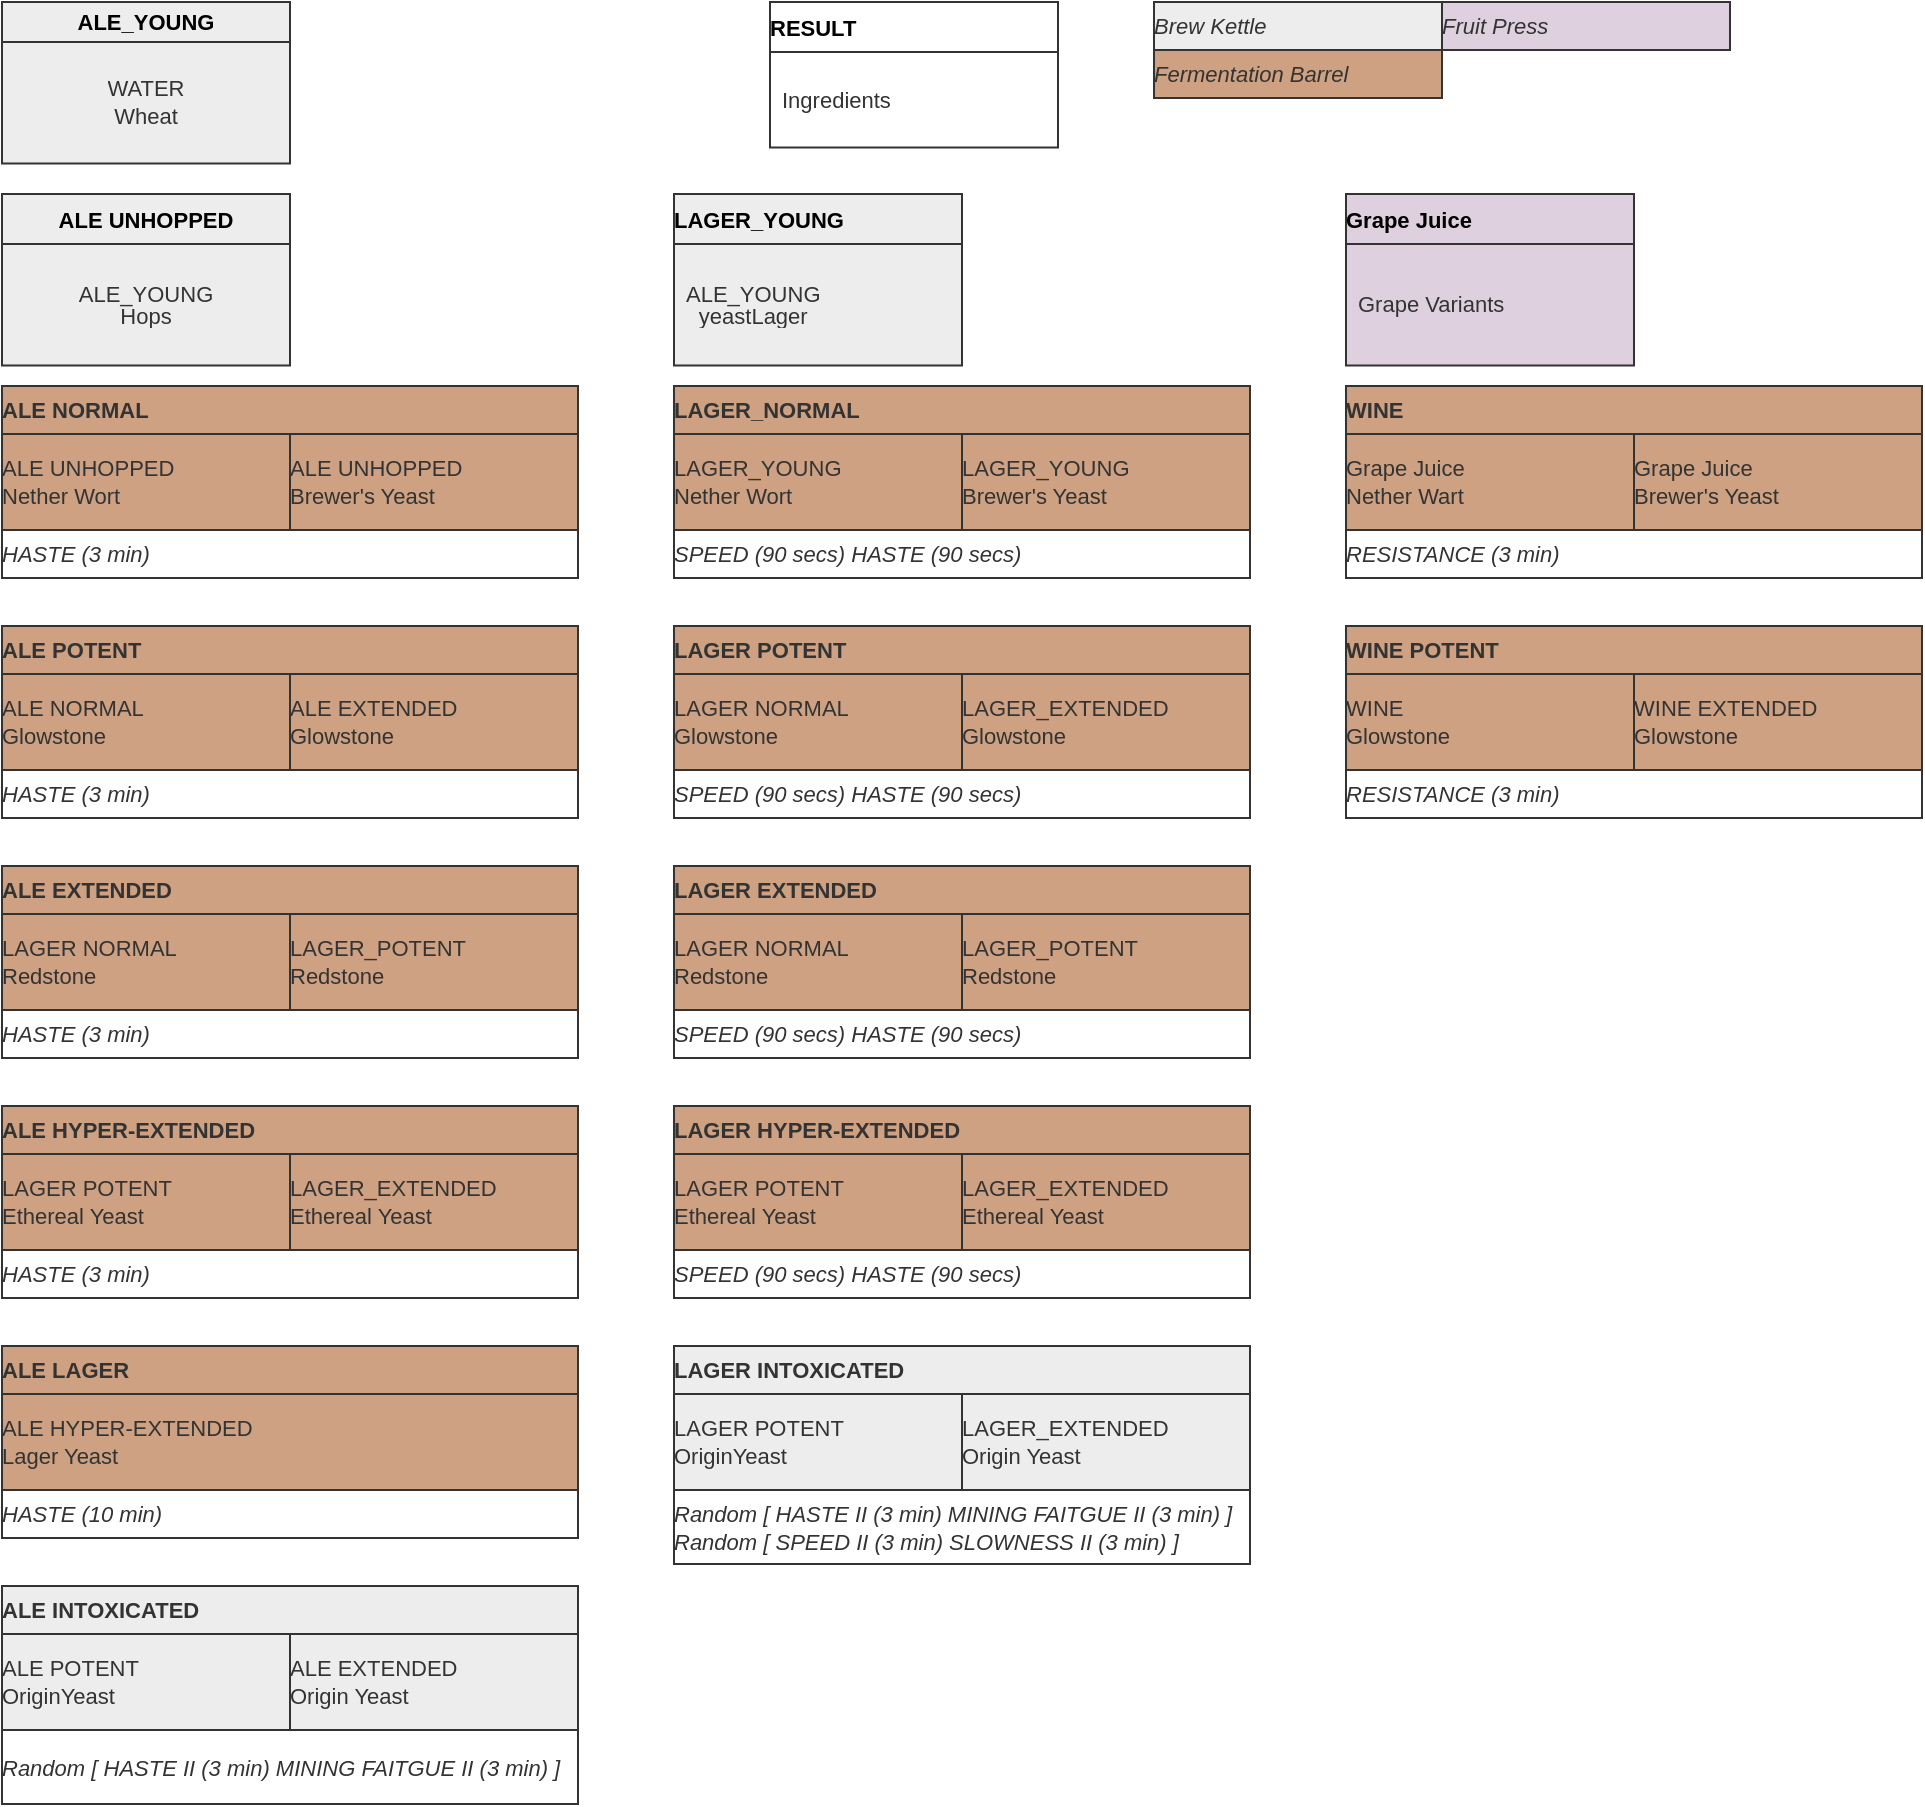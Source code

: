 <mxfile version="13.9.8" type="device"><diagram id="C16s7nJSX5kV8bIg8ivm" name="Page-1"><mxGraphModel dx="1662" dy="772" grid="1" gridSize="10" guides="1" tooltips="1" connect="1" arrows="1" fold="1" page="1" pageScale="1" pageWidth="850" pageHeight="1100" math="0" shadow="0"><root><mxCell id="0"/><mxCell id="1" parent="0"/><mxCell id="jQ4YSe35pEtaluVIy4wd-1" value="LAGER_YOUNG" style="html=1;overflow=block;whiteSpace=wrap;swimlane;childLayout=stackLayout;horizontal=1;horizontalStack=0;resizeParent=1;resizeParentMax=0;resizeLast=0;collapsible=0;marginBottom=0;swimlaneFillColor=#e5e5e5;startSize=25;whiteSpace=wrap;fontSize=11;fontStyle=1;whiteSpace=wrap;align=left;spacing=0;strokeColor=#333333;strokeOpacity=100;fillOpacity=70;fillColor=#e5e5e5;" vertex="1" zOrder="158.667" parent="1"><mxGeometry x="376" y="136" width="144" height="85.8" as="geometry"/></mxCell><mxCell id="jQ4YSe35pEtaluVIy4wd-2" value="&lt;div style=&quot;display: flex; justify-content: center; text-align: center; align-items: baseline; font-size: 0; line-height: 1;&quot;&gt;&lt;span&gt;&lt;span style=&quot;font-size:11px;color:#333333;&quot;&gt;ALE_YOUNG&#10;&lt;/span&gt;&lt;/span&gt;&lt;/div&gt;&lt;div style=&quot;display: flex; justify-content: center; text-align: center; align-items: baseline; font-size: 0; line-height: 1;&quot;&gt;&lt;span&gt;&lt;span style=&quot;font-size:11px;color:#333333;&quot;&gt;yeastLager&lt;/span&gt;&lt;/span&gt;&lt;/div&gt;" style="part=1;html=1;resizeHeight=0;strokeColor=none;fillColor=none;align=left;verticalAlign=middle;spacingLeft=4;spacingRight=4;overflow=hidden;rotatable=0;points=[[0,0.5],[1,0.5]];portConstraint=eastwest;swimlaneFillColor=#e5e5e5;strokeOpacity=100;fillOpacity=70;fontSize=11;fontColor=#333333;" vertex="1" parent="jQ4YSe35pEtaluVIy4wd-1"><mxGeometry y="25" width="144" height="60.8" as="geometry"/></mxCell><mxCell id="jQ4YSe35pEtaluVIy4wd-3" value="LAGER_NORMAL" style="html=1;overflow=block;whiteSpace=wrap;whiteSpace=wrap;fontSize=11;fontColor=#333333;fontStyle=1;align=center;whiteSpace=wrap;align=left;spacing=0;strokeColor=#333333;strokeOpacity=100;fillOpacity=70;fillColor=#b8794c;" vertex="1" zOrder="160.667" parent="1"><mxGeometry x="376" y="232" width="288" height="24" as="geometry"/></mxCell><mxCell id="jQ4YSe35pEtaluVIy4wd-4" value="LAGER_YOUNG&#10;Nether Wort" style="html=1;overflow=block;whiteSpace=wrap;whiteSpace=wrap;fontSize=11;fontColor=#333333;align=center;whiteSpace=wrap;align=left;spacing=0;strokeColor=#333333;strokeOpacity=100;fillOpacity=70;fillColor=#b8794c;" vertex="1" zOrder="161.667" parent="1"><mxGeometry x="376" y="256" width="144" height="48" as="geometry"/></mxCell><mxCell id="jQ4YSe35pEtaluVIy4wd-5" value="LAGER_YOUNG&#10;Brewer's Yeast" style="html=1;overflow=block;whiteSpace=wrap;whiteSpace=wrap;fontSize=11;fontColor=#333333;align=center;whiteSpace=wrap;align=left;spacing=0;strokeColor=#333333;strokeOpacity=100;fillOpacity=70;fillColor=#b8794c;" vertex="1" zOrder="162.667" parent="1"><mxGeometry x="520" y="256" width="144" height="48" as="geometry"/></mxCell><mxCell id="jQ4YSe35pEtaluVIy4wd-6" value="LAGER POTENT" style="html=1;overflow=block;whiteSpace=wrap;whiteSpace=wrap;fontSize=11;fontColor=#333333;fontStyle=1;align=center;whiteSpace=wrap;align=left;spacing=0;strokeColor=#333333;strokeOpacity=100;fillOpacity=70;fillColor=#b8794c;" vertex="1" zOrder="163.667" parent="1"><mxGeometry x="376" y="352" width="288" height="24" as="geometry"/></mxCell><mxCell id="jQ4YSe35pEtaluVIy4wd-7" value="LAGER NORMAL&#10;Glowstone" style="html=1;overflow=block;whiteSpace=wrap;whiteSpace=wrap;fontSize=11;fontColor=#333333;align=center;whiteSpace=wrap;align=left;spacing=0;strokeColor=#333333;strokeOpacity=100;fillOpacity=70;fillColor=#b8794c;" vertex="1" zOrder="164.667" parent="1"><mxGeometry x="376" y="376" width="144" height="48" as="geometry"/></mxCell><mxCell id="jQ4YSe35pEtaluVIy4wd-8" value="LAGER_EXTENDED&#10;Glowstone" style="html=1;overflow=block;whiteSpace=wrap;whiteSpace=wrap;fontSize=11;fontColor=#333333;align=center;whiteSpace=wrap;align=left;spacing=0;strokeColor=#333333;strokeOpacity=100;fillOpacity=70;fillColor=#b8794c;" vertex="1" zOrder="165.667" parent="1"><mxGeometry x="520" y="376" width="144" height="48" as="geometry"/></mxCell><mxCell id="jQ4YSe35pEtaluVIy4wd-9" value="LAGER EXTENDED" style="html=1;overflow=block;whiteSpace=wrap;whiteSpace=wrap;fontSize=11;fontColor=#333333;fontStyle=1;align=center;whiteSpace=wrap;align=left;spacing=0;strokeColor=#333333;strokeOpacity=100;fillOpacity=70;fillColor=#b8794c;" vertex="1" zOrder="166.667" parent="1"><mxGeometry x="376" y="472" width="288" height="24" as="geometry"/></mxCell><mxCell id="jQ4YSe35pEtaluVIy4wd-10" value="LAGER NORMAL&#10;Redstone" style="html=1;overflow=block;whiteSpace=wrap;whiteSpace=wrap;fontSize=11;fontColor=#333333;align=center;whiteSpace=wrap;align=left;spacing=0;strokeColor=#333333;strokeOpacity=100;fillOpacity=70;fillColor=#b8794c;" vertex="1" zOrder="167.667" parent="1"><mxGeometry x="376" y="496" width="144" height="48" as="geometry"/></mxCell><mxCell id="jQ4YSe35pEtaluVIy4wd-11" value="LAGER_POTENT&#10;Redstone" style="html=1;overflow=block;whiteSpace=wrap;whiteSpace=wrap;fontSize=11;fontColor=#333333;align=center;whiteSpace=wrap;align=left;spacing=0;strokeColor=#333333;strokeOpacity=100;fillOpacity=70;fillColor=#b8794c;" vertex="1" zOrder="168.667" parent="1"><mxGeometry x="520" y="496" width="144" height="48" as="geometry"/></mxCell><mxCell id="jQ4YSe35pEtaluVIy4wd-12" value="LAGER HYPER-EXTENDED" style="html=1;overflow=block;whiteSpace=wrap;whiteSpace=wrap;fontSize=11;fontColor=#333333;fontStyle=1;align=center;whiteSpace=wrap;align=left;spacing=0;strokeColor=#333333;strokeOpacity=100;fillOpacity=70;fillColor=#b8794c;" vertex="1" zOrder="169.667" parent="1"><mxGeometry x="376" y="592" width="288" height="24" as="geometry"/></mxCell><mxCell id="jQ4YSe35pEtaluVIy4wd-13" value="LAGER POTENT&#10;Ethereal Yeast" style="html=1;overflow=block;whiteSpace=wrap;whiteSpace=wrap;fontSize=11;fontColor=#333333;align=center;whiteSpace=wrap;align=left;spacing=0;strokeColor=#333333;strokeOpacity=100;fillOpacity=70;fillColor=#b8794c;" vertex="1" zOrder="170.667" parent="1"><mxGeometry x="376" y="616" width="144" height="48" as="geometry"/></mxCell><mxCell id="jQ4YSe35pEtaluVIy4wd-14" value="LAGER_EXTENDED&#10;Ethereal Yeast" style="html=1;overflow=block;whiteSpace=wrap;whiteSpace=wrap;fontSize=11;fontColor=#333333;align=center;whiteSpace=wrap;align=left;spacing=0;strokeColor=#333333;strokeOpacity=100;fillOpacity=70;fillColor=#b8794c;" vertex="1" zOrder="171.667" parent="1"><mxGeometry x="520" y="616" width="144" height="48" as="geometry"/></mxCell><mxCell id="jQ4YSe35pEtaluVIy4wd-15" value="LAGER INTOXICATED" style="html=1;overflow=block;whiteSpace=wrap;whiteSpace=wrap;fontSize=11;fontColor=#333333;fontStyle=1;align=center;whiteSpace=wrap;align=left;spacing=0;strokeColor=#333333;strokeOpacity=100;fillOpacity=70;fillColor=#e5e5e5;" vertex="1" zOrder="172.667" parent="1"><mxGeometry x="376" y="712" width="288" height="24" as="geometry"/></mxCell><mxCell id="jQ4YSe35pEtaluVIy4wd-16" value="LAGER POTENT&#10;OriginYeast" style="html=1;overflow=block;whiteSpace=wrap;whiteSpace=wrap;fontSize=11;fontColor=#333333;align=center;whiteSpace=wrap;align=left;spacing=0;strokeColor=#333333;strokeOpacity=100;fillOpacity=70;fillColor=#e5e5e5;" vertex="1" zOrder="173.667" parent="1"><mxGeometry x="376" y="736" width="144" height="48" as="geometry"/></mxCell><mxCell id="jQ4YSe35pEtaluVIy4wd-17" value="LAGER_EXTENDED&#10;Origin Yeast" style="html=1;overflow=block;whiteSpace=wrap;whiteSpace=wrap;fontSize=11;fontColor=#333333;align=center;whiteSpace=wrap;align=left;spacing=0;strokeColor=#333333;strokeOpacity=100;fillOpacity=70;fillColor=#e5e5e5;" vertex="1" zOrder="174.667" parent="1"><mxGeometry x="520" y="736" width="144" height="48" as="geometry"/></mxCell><mxCell id="jQ4YSe35pEtaluVIy4wd-18" value="RESULT" style="html=1;overflow=block;whiteSpace=wrap;swimlane;childLayout=stackLayout;horizontal=1;horizontalStack=0;resizeParent=1;resizeParentMax=0;resizeLast=0;collapsible=0;marginBottom=0;swimlaneFillColor=#ffffff;startSize=25;whiteSpace=wrap;fontSize=11;fontStyle=1;whiteSpace=wrap;align=left;spacing=0;strokeColor=#333333;strokeOpacity=100;fillOpacity=70;fillColor=#ffffff;" vertex="1" zOrder="175.667" parent="1"><mxGeometry x="424" y="40" width="144" height="72.8" as="geometry"/></mxCell><mxCell id="jQ4YSe35pEtaluVIy4wd-19" value="Ingredients" style="part=1;html=1;resizeHeight=0;strokeColor=none;fillColor=none;align=left;verticalAlign=middle;spacingLeft=4;spacingRight=4;overflow=hidden;rotatable=0;points=[[0,0.5],[1,0.5]];portConstraint=eastwest;swimlaneFillColor=#ffffff;strokeOpacity=100;fillOpacity=70;fontSize=11;fontColor=#333333;" vertex="1" parent="jQ4YSe35pEtaluVIy4wd-18"><mxGeometry y="25" width="144" height="47.8" as="geometry"/></mxCell><mxCell id="jQ4YSe35pEtaluVIy4wd-20" value="Brew Kettle" style="html=1;overflow=block;whiteSpace=wrap;whiteSpace=wrap;fontSize=11;fontColor=#333333;fontStyle=2;align=center;whiteSpace=wrap;align=left;spacing=0;strokeColor=#333333;strokeOpacity=100;fillOpacity=70;fillColor=#e5e5e5;" vertex="1" zOrder="176.667" parent="1"><mxGeometry x="616" y="40" width="144" height="24" as="geometry"/></mxCell><mxCell id="jQ4YSe35pEtaluVIy4wd-21" value="Fermentation Barrel" style="html=1;overflow=block;whiteSpace=wrap;whiteSpace=wrap;fontSize=11;fontColor=#333333;fontStyle=2;align=center;whiteSpace=wrap;align=left;spacing=0;strokeColor=#333333;strokeOpacity=100;fillOpacity=70;fillColor=#b8794c;" vertex="1" zOrder="177.667" parent="1"><mxGeometry x="616" y="64" width="144" height="24" as="geometry"/></mxCell><mxCell id="jQ4YSe35pEtaluVIy4wd-22" value="ALE_YOUNG" style="html=1;overflow=block;whiteSpace=wrap;swimlane;childLayout=stackLayout;horizontal=1;horizontalStack=0;resizeParent=1;resizeParentMax=0;resizeLast=0;collapsible=0;marginBottom=0;swimlaneFillColor=#e5e5e5;startSize=20;whiteSpace=wrap;fontSize=11;fontStyle=1;whiteSpace=wrap;align=center;spacing=0;strokeColor=#333333;strokeOpacity=100;fillOpacity=70;fillColor=#e5e5e5;" vertex="1" zOrder="178.667" parent="1"><mxGeometry x="40" y="40" width="144" height="80.8" as="geometry"/></mxCell><mxCell id="jQ4YSe35pEtaluVIy4wd-23" value="WATER&lt;br&gt;Wheat" style="part=1;html=1;resizeHeight=0;strokeColor=none;fillColor=none;align=center;verticalAlign=middle;spacingLeft=4;spacingRight=4;overflow=hidden;rotatable=0;points=[[0,0.5],[1,0.5]];portConstraint=eastwest;swimlaneFillColor=#e5e5e5;strokeOpacity=100;fillOpacity=70;fontSize=11;fontColor=#333333;" vertex="1" parent="jQ4YSe35pEtaluVIy4wd-22"><mxGeometry y="20" width="144" height="60.8" as="geometry"/></mxCell><mxCell id="jQ4YSe35pEtaluVIy4wd-24" value="ALE UNHOPPED" style="html=1;overflow=block;whiteSpace=wrap;swimlane;childLayout=stackLayout;horizontal=1;horizontalStack=0;resizeParent=1;resizeParentMax=0;resizeLast=0;collapsible=0;marginBottom=0;swimlaneFillColor=#e5e5e5;startSize=25;whiteSpace=wrap;fontSize=11;fontStyle=1;whiteSpace=wrap;align=center;spacing=0;strokeColor=#333333;strokeOpacity=100;fillOpacity=70;fillColor=#e5e5e5;" vertex="1" zOrder="179.667" parent="1"><mxGeometry x="40" y="136" width="144" height="85.8" as="geometry"/></mxCell><mxCell id="jQ4YSe35pEtaluVIy4wd-25" value="&lt;div style=&quot;display: flex ; justify-content: center ; align-items: baseline ; font-size: 0px ; line-height: 1&quot;&gt;&lt;span&gt;&lt;span style=&quot;font-size: 11px ; color: #333333&quot;&gt;ALE_YOUNG&lt;br&gt;&lt;/span&gt;&lt;/span&gt;&lt;/div&gt;&lt;div style=&quot;display: flex ; justify-content: center ; align-items: baseline ; font-size: 0px ; line-height: 1&quot;&gt;&lt;span&gt;&lt;span style=&quot;font-size: 11px ; color: #333333&quot;&gt;Hops&lt;/span&gt;&lt;/span&gt;&lt;/div&gt;" style="part=1;html=1;resizeHeight=0;strokeColor=none;fillColor=none;align=center;verticalAlign=middle;spacingLeft=4;spacingRight=4;overflow=hidden;rotatable=0;points=[[0,0.5],[1,0.5]];portConstraint=eastwest;swimlaneFillColor=#e5e5e5;strokeOpacity=100;fillOpacity=70;fontSize=11;fontColor=#333333;" vertex="1" parent="jQ4YSe35pEtaluVIy4wd-24"><mxGeometry y="25" width="144" height="60.8" as="geometry"/></mxCell><mxCell id="jQ4YSe35pEtaluVIy4wd-26" value="ALE NORMAL" style="html=1;overflow=block;whiteSpace=wrap;whiteSpace=wrap;fontSize=11;fontColor=#333333;fontStyle=1;align=center;whiteSpace=wrap;align=left;spacing=0;strokeColor=#333333;strokeOpacity=100;fillOpacity=70;fillColor=#b8794c;" vertex="1" zOrder="180.667" parent="1"><mxGeometry x="40" y="232" width="288" height="24" as="geometry"/></mxCell><mxCell id="jQ4YSe35pEtaluVIy4wd-27" value="ALE UNHOPPED&#10;Nether Wort" style="html=1;overflow=block;whiteSpace=wrap;whiteSpace=wrap;fontSize=11;fontColor=#333333;align=center;whiteSpace=wrap;align=left;spacing=0;strokeColor=#333333;strokeOpacity=100;fillOpacity=70;fillColor=#b8794c;" vertex="1" zOrder="181.667" parent="1"><mxGeometry x="40" y="256" width="144" height="48" as="geometry"/></mxCell><mxCell id="jQ4YSe35pEtaluVIy4wd-28" value="ALE UNHOPPED&#10;Brewer's Yeast" style="html=1;overflow=block;whiteSpace=wrap;whiteSpace=wrap;fontSize=11;fontColor=#333333;align=center;whiteSpace=wrap;align=left;spacing=0;strokeColor=#333333;strokeOpacity=100;fillOpacity=70;fillColor=#b8794c;" vertex="1" zOrder="182.667" parent="1"><mxGeometry x="184" y="256" width="144" height="48" as="geometry"/></mxCell><mxCell id="jQ4YSe35pEtaluVIy4wd-29" value="ALE POTENT" style="html=1;overflow=block;whiteSpace=wrap;whiteSpace=wrap;fontSize=11;fontColor=#333333;fontStyle=1;align=center;whiteSpace=wrap;align=left;spacing=0;strokeColor=#333333;strokeOpacity=100;fillOpacity=70;fillColor=#b8794c;" vertex="1" zOrder="183.667" parent="1"><mxGeometry x="40" y="352" width="288" height="24" as="geometry"/></mxCell><mxCell id="jQ4YSe35pEtaluVIy4wd-30" value="ALE NORMAL&#10;Glowstone" style="html=1;overflow=block;whiteSpace=wrap;whiteSpace=wrap;fontSize=11;fontColor=#333333;align=center;whiteSpace=wrap;align=left;spacing=0;strokeColor=#333333;strokeOpacity=100;fillOpacity=70;fillColor=#b8794c;" vertex="1" zOrder="184.667" parent="1"><mxGeometry x="40" y="376" width="144" height="48" as="geometry"/></mxCell><mxCell id="jQ4YSe35pEtaluVIy4wd-31" value="ALE EXTENDED&#10;Glowstone" style="html=1;overflow=block;whiteSpace=wrap;whiteSpace=wrap;fontSize=11;fontColor=#333333;align=center;whiteSpace=wrap;align=left;spacing=0;strokeColor=#333333;strokeOpacity=100;fillOpacity=70;fillColor=#b8794c;" vertex="1" zOrder="185.667" parent="1"><mxGeometry x="184" y="376" width="144" height="48" as="geometry"/></mxCell><mxCell id="jQ4YSe35pEtaluVIy4wd-32" value="ALE EXTENDED" style="html=1;overflow=block;whiteSpace=wrap;whiteSpace=wrap;fontSize=11;fontColor=#333333;fontStyle=1;align=center;whiteSpace=wrap;align=left;spacing=0;strokeColor=#333333;strokeOpacity=100;fillOpacity=70;fillColor=#b8794c;" vertex="1" zOrder="186.667" parent="1"><mxGeometry x="40" y="472" width="288" height="24" as="geometry"/></mxCell><mxCell id="jQ4YSe35pEtaluVIy4wd-33" value="LAGER NORMAL&#10;Redstone" style="html=1;overflow=block;whiteSpace=wrap;whiteSpace=wrap;fontSize=11;fontColor=#333333;align=center;whiteSpace=wrap;align=left;spacing=0;strokeColor=#333333;strokeOpacity=100;fillOpacity=70;fillColor=#b8794c;" vertex="1" zOrder="187.667" parent="1"><mxGeometry x="40" y="496" width="144" height="48" as="geometry"/></mxCell><mxCell id="jQ4YSe35pEtaluVIy4wd-34" value="LAGER_POTENT&#10;Redstone" style="html=1;overflow=block;whiteSpace=wrap;whiteSpace=wrap;fontSize=11;fontColor=#333333;align=center;whiteSpace=wrap;align=left;spacing=0;strokeColor=#333333;strokeOpacity=100;fillOpacity=70;fillColor=#b8794c;" vertex="1" zOrder="188.667" parent="1"><mxGeometry x="184" y="496" width="144" height="48" as="geometry"/></mxCell><mxCell id="jQ4YSe35pEtaluVIy4wd-35" value="ALE HYPER-EXTENDED" style="html=1;overflow=block;whiteSpace=wrap;whiteSpace=wrap;fontSize=11;fontColor=#333333;fontStyle=1;align=center;whiteSpace=wrap;align=left;spacing=0;strokeColor=#333333;strokeOpacity=100;fillOpacity=70;fillColor=#b8794c;" vertex="1" zOrder="189.667" parent="1"><mxGeometry x="40" y="592" width="288" height="24" as="geometry"/></mxCell><mxCell id="jQ4YSe35pEtaluVIy4wd-36" value="LAGER POTENT&#10;Ethereal Yeast" style="html=1;overflow=block;whiteSpace=wrap;whiteSpace=wrap;fontSize=11;fontColor=#333333;align=center;whiteSpace=wrap;align=left;spacing=0;strokeColor=#333333;strokeOpacity=100;fillOpacity=70;fillColor=#b8794c;" vertex="1" zOrder="190.667" parent="1"><mxGeometry x="40" y="616" width="144" height="48" as="geometry"/></mxCell><mxCell id="jQ4YSe35pEtaluVIy4wd-37" value="LAGER_EXTENDED&#10;Ethereal Yeast" style="html=1;overflow=block;whiteSpace=wrap;whiteSpace=wrap;fontSize=11;fontColor=#333333;align=center;whiteSpace=wrap;align=left;spacing=0;strokeColor=#333333;strokeOpacity=100;fillOpacity=70;fillColor=#b8794c;" vertex="1" zOrder="191.667" parent="1"><mxGeometry x="184" y="616" width="144" height="48" as="geometry"/></mxCell><mxCell id="jQ4YSe35pEtaluVIy4wd-38" value="SPEED (90 secs) HASTE (90 secs)" style="html=1;overflow=block;whiteSpace=wrap;whiteSpace=wrap;fontSize=11;fontColor=#333333;fontStyle=2;align=center;whiteSpace=wrap;align=left;spacing=0;strokeColor=#333333;strokeOpacity=100;fillOpacity=70;fillColor=#ffffff;" vertex="1" zOrder="192.667" parent="1"><mxGeometry x="376" y="304" width="288" height="24" as="geometry"/></mxCell><mxCell id="jQ4YSe35pEtaluVIy4wd-39" value="SPEED (90 secs) HASTE (90 secs)" style="html=1;overflow=block;whiteSpace=wrap;whiteSpace=wrap;fontSize=11;fontColor=#333333;fontStyle=2;align=center;whiteSpace=wrap;align=left;spacing=0;strokeColor=#333333;strokeOpacity=100;fillOpacity=70;fillColor=#ffffff;" vertex="1" zOrder="193.667" parent="1"><mxGeometry x="376" y="424" width="288" height="24" as="geometry"/></mxCell><mxCell id="jQ4YSe35pEtaluVIy4wd-40" value="SPEED (90 secs) HASTE (90 secs)" style="html=1;overflow=block;whiteSpace=wrap;whiteSpace=wrap;fontSize=11;fontColor=#333333;fontStyle=2;align=center;whiteSpace=wrap;align=left;spacing=0;strokeColor=#333333;strokeOpacity=100;fillOpacity=70;fillColor=#ffffff;" vertex="1" zOrder="194.667" parent="1"><mxGeometry x="376" y="544" width="288" height="24" as="geometry"/></mxCell><mxCell id="jQ4YSe35pEtaluVIy4wd-41" value="SPEED (90 secs) HASTE (90 secs)" style="html=1;overflow=block;whiteSpace=wrap;whiteSpace=wrap;fontSize=11;fontColor=#333333;fontStyle=2;align=center;whiteSpace=wrap;align=left;spacing=0;strokeColor=#333333;strokeOpacity=100;fillOpacity=70;fillColor=#ffffff;" vertex="1" zOrder="195.667" parent="1"><mxGeometry x="376" y="664" width="288" height="24" as="geometry"/></mxCell><mxCell id="jQ4YSe35pEtaluVIy4wd-42" value="Random [ HASTE II (3 min) MINING FAITGUE II (3 min) ]&#10;Random [ SPEED II (3 min) SLOWNESS II (3 min) ]" style="html=1;overflow=block;whiteSpace=wrap;whiteSpace=wrap;fontSize=11;fontColor=#333333;fontStyle=2;align=center;whiteSpace=wrap;align=left;spacing=0;strokeColor=#333333;strokeOpacity=100;fillOpacity=70;fillColor=#ffffff;" vertex="1" zOrder="196.667" parent="1"><mxGeometry x="376" y="784" width="288" height="37" as="geometry"/></mxCell><mxCell id="jQ4YSe35pEtaluVIy4wd-43" value="HASTE (3 min)" style="html=1;overflow=block;whiteSpace=wrap;whiteSpace=wrap;fontSize=11;fontColor=#333333;fontStyle=2;align=center;whiteSpace=wrap;align=left;spacing=0;strokeColor=#333333;strokeOpacity=100;fillOpacity=70;fillColor=#ffffff;" vertex="1" zOrder="197.667" parent="1"><mxGeometry x="40" y="304" width="288" height="24" as="geometry"/></mxCell><mxCell id="jQ4YSe35pEtaluVIy4wd-44" value="HASTE (3 min)" style="html=1;overflow=block;whiteSpace=wrap;whiteSpace=wrap;fontSize=11;fontColor=#333333;fontStyle=2;align=center;whiteSpace=wrap;align=left;spacing=0;strokeColor=#333333;strokeOpacity=100;fillOpacity=70;fillColor=#ffffff;" vertex="1" zOrder="198.667" parent="1"><mxGeometry x="40" y="424" width="288" height="24" as="geometry"/></mxCell><mxCell id="jQ4YSe35pEtaluVIy4wd-45" value="HASTE (3 min)" style="html=1;overflow=block;whiteSpace=wrap;whiteSpace=wrap;fontSize=11;fontColor=#333333;fontStyle=2;align=center;whiteSpace=wrap;align=left;spacing=0;strokeColor=#333333;strokeOpacity=100;fillOpacity=70;fillColor=#ffffff;" vertex="1" zOrder="199.667" parent="1"><mxGeometry x="40" y="544" width="288" height="24" as="geometry"/></mxCell><mxCell id="jQ4YSe35pEtaluVIy4wd-46" value="HASTE (3 min)" style="html=1;overflow=block;whiteSpace=wrap;whiteSpace=wrap;fontSize=11;fontColor=#333333;fontStyle=2;align=center;whiteSpace=wrap;align=left;spacing=0;strokeColor=#333333;strokeOpacity=100;fillOpacity=70;fillColor=#ffffff;" vertex="1" zOrder="200.667" parent="1"><mxGeometry x="40" y="664" width="288" height="24" as="geometry"/></mxCell><mxCell id="jQ4YSe35pEtaluVIy4wd-47" value="ALE LAGER" style="html=1;overflow=block;whiteSpace=wrap;whiteSpace=wrap;fontSize=11;fontColor=#333333;fontStyle=1;align=center;whiteSpace=wrap;align=left;spacing=0;strokeColor=#333333;strokeOpacity=100;fillOpacity=70;fillColor=#b8794c;" vertex="1" zOrder="201.667" parent="1"><mxGeometry x="40" y="712" width="288" height="24" as="geometry"/></mxCell><mxCell id="jQ4YSe35pEtaluVIy4wd-48" value="ALE HYPER-EXTENDED&#10;Lager Yeast" style="html=1;overflow=block;whiteSpace=wrap;whiteSpace=wrap;fontSize=11;fontColor=#333333;align=center;whiteSpace=wrap;align=left;spacing=0;strokeColor=#333333;strokeOpacity=100;fillOpacity=70;fillColor=#b8794c;" vertex="1" zOrder="202.667" parent="1"><mxGeometry x="40" y="736" width="288" height="48" as="geometry"/></mxCell><mxCell id="jQ4YSe35pEtaluVIy4wd-49" value="HASTE (10 min)" style="html=1;overflow=block;whiteSpace=wrap;whiteSpace=wrap;fontSize=11;fontColor=#333333;fontStyle=2;align=center;whiteSpace=wrap;align=left;spacing=0;strokeColor=#333333;strokeOpacity=100;fillOpacity=70;fillColor=#ffffff;" vertex="1" zOrder="212.667" parent="1"><mxGeometry x="40" y="784" width="288" height="24" as="geometry"/></mxCell><mxCell id="jQ4YSe35pEtaluVIy4wd-50" value="ALE INTOXICATED" style="html=1;overflow=block;whiteSpace=wrap;whiteSpace=wrap;fontSize=11;fontColor=#333333;fontStyle=1;align=center;whiteSpace=wrap;align=left;spacing=0;strokeColor=#333333;strokeOpacity=100;fillOpacity=70;fillColor=#e5e5e5;" vertex="1" zOrder="213.667" parent="1"><mxGeometry x="40" y="832" width="288" height="24" as="geometry"/></mxCell><mxCell id="jQ4YSe35pEtaluVIy4wd-51" value="ALE POTENT&#10;OriginYeast" style="html=1;overflow=block;whiteSpace=wrap;whiteSpace=wrap;fontSize=11;fontColor=#333333;align=center;whiteSpace=wrap;align=left;spacing=0;strokeColor=#333333;strokeOpacity=100;fillOpacity=70;fillColor=#e5e5e5;" vertex="1" zOrder="214.667" parent="1"><mxGeometry x="40" y="856" width="144" height="48" as="geometry"/></mxCell><mxCell id="jQ4YSe35pEtaluVIy4wd-52" value="ALE EXTENDED&#10;Origin Yeast" style="html=1;overflow=block;whiteSpace=wrap;whiteSpace=wrap;fontSize=11;fontColor=#333333;align=center;whiteSpace=wrap;align=left;spacing=0;strokeColor=#333333;strokeOpacity=100;fillOpacity=70;fillColor=#e5e5e5;" vertex="1" zOrder="215.667" parent="1"><mxGeometry x="184" y="856" width="144" height="48" as="geometry"/></mxCell><mxCell id="jQ4YSe35pEtaluVIy4wd-53" value="Random [ HASTE II (3 min) MINING FAITGUE II (3 min) ]" style="html=1;overflow=block;whiteSpace=wrap;whiteSpace=wrap;fontSize=11;fontColor=#333333;fontStyle=2;align=center;whiteSpace=wrap;align=left;spacing=0;strokeColor=#333333;strokeOpacity=100;fillOpacity=70;fillColor=#ffffff;" vertex="1" zOrder="237.667" parent="1"><mxGeometry x="40" y="904" width="288" height="37" as="geometry"/></mxCell><mxCell id="jQ4YSe35pEtaluVIy4wd-54" value="Grape Juice" style="html=1;overflow=block;whiteSpace=wrap;swimlane;childLayout=stackLayout;horizontal=1;horizontalStack=0;resizeParent=1;resizeParentMax=0;resizeLast=0;collapsible=0;marginBottom=0;swimlaneFillColor=#d1bcd2;startSize=25;whiteSpace=wrap;fontSize=11;fontStyle=1;whiteSpace=wrap;align=left;spacing=0;strokeColor=#333333;strokeOpacity=100;fillOpacity=70;fillColor=#d1bcd2;" vertex="1" zOrder="238.667" parent="1"><mxGeometry x="712" y="136" width="144" height="85.8" as="geometry"/></mxCell><mxCell id="jQ4YSe35pEtaluVIy4wd-55" value="Grape Variants" style="part=1;html=1;resizeHeight=0;strokeColor=none;fillColor=none;align=left;verticalAlign=middle;spacingLeft=4;spacingRight=4;overflow=hidden;rotatable=0;points=[[0,0.5],[1,0.5]];portConstraint=eastwest;swimlaneFillColor=#d1bcd2;strokeOpacity=100;fillOpacity=70;fontSize=11;fontColor=#333333;" vertex="1" parent="jQ4YSe35pEtaluVIy4wd-54"><mxGeometry y="25" width="144" height="60.8" as="geometry"/></mxCell><mxCell id="jQ4YSe35pEtaluVIy4wd-56" value="Fruit Press" style="html=1;overflow=block;whiteSpace=wrap;whiteSpace=wrap;fontSize=11;fontColor=#333333;fontStyle=2;align=center;whiteSpace=wrap;align=left;spacing=0;strokeColor=#333333;strokeOpacity=100;fillOpacity=70;fillColor=#d1bcd2;" vertex="1" zOrder="239.667" parent="1"><mxGeometry x="760" y="40" width="144" height="24" as="geometry"/></mxCell><mxCell id="jQ4YSe35pEtaluVIy4wd-57" value="WINE" style="html=1;overflow=block;whiteSpace=wrap;whiteSpace=wrap;fontSize=11;fontColor=#333333;fontStyle=1;align=center;whiteSpace=wrap;align=left;spacing=0;strokeColor=#333333;strokeOpacity=100;fillOpacity=70;fillColor=#b8794c;" vertex="1" zOrder="240.667" parent="1"><mxGeometry x="712" y="232" width="288" height="24" as="geometry"/></mxCell><mxCell id="jQ4YSe35pEtaluVIy4wd-58" value="Grape Juice&#10;Nether Wart" style="html=1;overflow=block;whiteSpace=wrap;whiteSpace=wrap;fontSize=11;fontColor=#333333;align=center;whiteSpace=wrap;align=left;spacing=0;strokeColor=#333333;strokeOpacity=100;fillOpacity=70;fillColor=#b8794c;" vertex="1" zOrder="241.667" parent="1"><mxGeometry x="712" y="256" width="144" height="48" as="geometry"/></mxCell><mxCell id="jQ4YSe35pEtaluVIy4wd-59" value="Grape Juice&#10;Brewer's Yeast" style="html=1;overflow=block;whiteSpace=wrap;whiteSpace=wrap;fontSize=11;fontColor=#333333;align=center;whiteSpace=wrap;align=left;spacing=0;strokeColor=#333333;strokeOpacity=100;fillOpacity=70;fillColor=#b8794c;" vertex="1" zOrder="242.667" parent="1"><mxGeometry x="856" y="256" width="144" height="48" as="geometry"/></mxCell><mxCell id="jQ4YSe35pEtaluVIy4wd-60" value="RESISTANCE (3 min)" style="html=1;overflow=block;whiteSpace=wrap;whiteSpace=wrap;fontSize=11;fontColor=#333333;fontStyle=2;align=center;whiteSpace=wrap;align=left;spacing=0;strokeColor=#333333;strokeOpacity=100;fillOpacity=70;fillColor=#ffffff;" vertex="1" zOrder="272.667" parent="1"><mxGeometry x="712" y="304" width="288" height="24" as="geometry"/></mxCell><mxCell id="jQ4YSe35pEtaluVIy4wd-61" value="WINE POTENT" style="html=1;overflow=block;whiteSpace=wrap;whiteSpace=wrap;fontSize=11;fontColor=#333333;fontStyle=1;align=center;whiteSpace=wrap;align=left;spacing=0;strokeColor=#333333;strokeOpacity=100;fillOpacity=70;fillColor=#b8794c;" vertex="1" zOrder="273.667" parent="1"><mxGeometry x="712" y="352" width="288" height="24" as="geometry"/></mxCell><mxCell id="jQ4YSe35pEtaluVIy4wd-62" value="WINE&#10;Glowstone" style="html=1;overflow=block;whiteSpace=wrap;whiteSpace=wrap;fontSize=11;fontColor=#333333;align=center;whiteSpace=wrap;align=left;spacing=0;strokeColor=#333333;strokeOpacity=100;fillOpacity=70;fillColor=#b8794c;" vertex="1" zOrder="274.667" parent="1"><mxGeometry x="712" y="376" width="144" height="48" as="geometry"/></mxCell><mxCell id="jQ4YSe35pEtaluVIy4wd-63" value="WINE EXTENDED&#10;Glowstone" style="html=1;overflow=block;whiteSpace=wrap;whiteSpace=wrap;fontSize=11;fontColor=#333333;align=center;whiteSpace=wrap;align=left;spacing=0;strokeColor=#333333;strokeOpacity=100;fillOpacity=70;fillColor=#b8794c;" vertex="1" zOrder="275.667" parent="1"><mxGeometry x="856" y="376" width="144" height="48" as="geometry"/></mxCell><mxCell id="jQ4YSe35pEtaluVIy4wd-64" value="RESISTANCE (3 min)" style="html=1;overflow=block;whiteSpace=wrap;whiteSpace=wrap;fontSize=11;fontColor=#333333;fontStyle=2;align=center;whiteSpace=wrap;align=left;spacing=0;strokeColor=#333333;strokeOpacity=100;fillOpacity=70;fillColor=#ffffff;" vertex="1" zOrder="305.667" parent="1"><mxGeometry x="712" y="424" width="288" height="24" as="geometry"/></mxCell></root></mxGraphModel></diagram></mxfile>